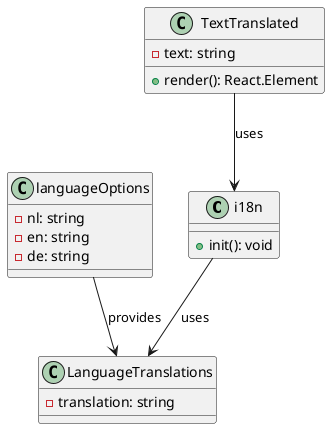 @startuml Language Switcher

class i18n {
    +init(): void
}

class TextTranslated {
    -text: string
    +render(): React.Element
}

class languageOptions {
    -nl: string
    -en: string
    -de: string
}

class LanguageTranslations {
    -translation: string
}

i18n --> LanguageTranslations : uses
TextTranslated --> i18n : uses
languageOptions --> LanguageTranslations : provides

@enduml